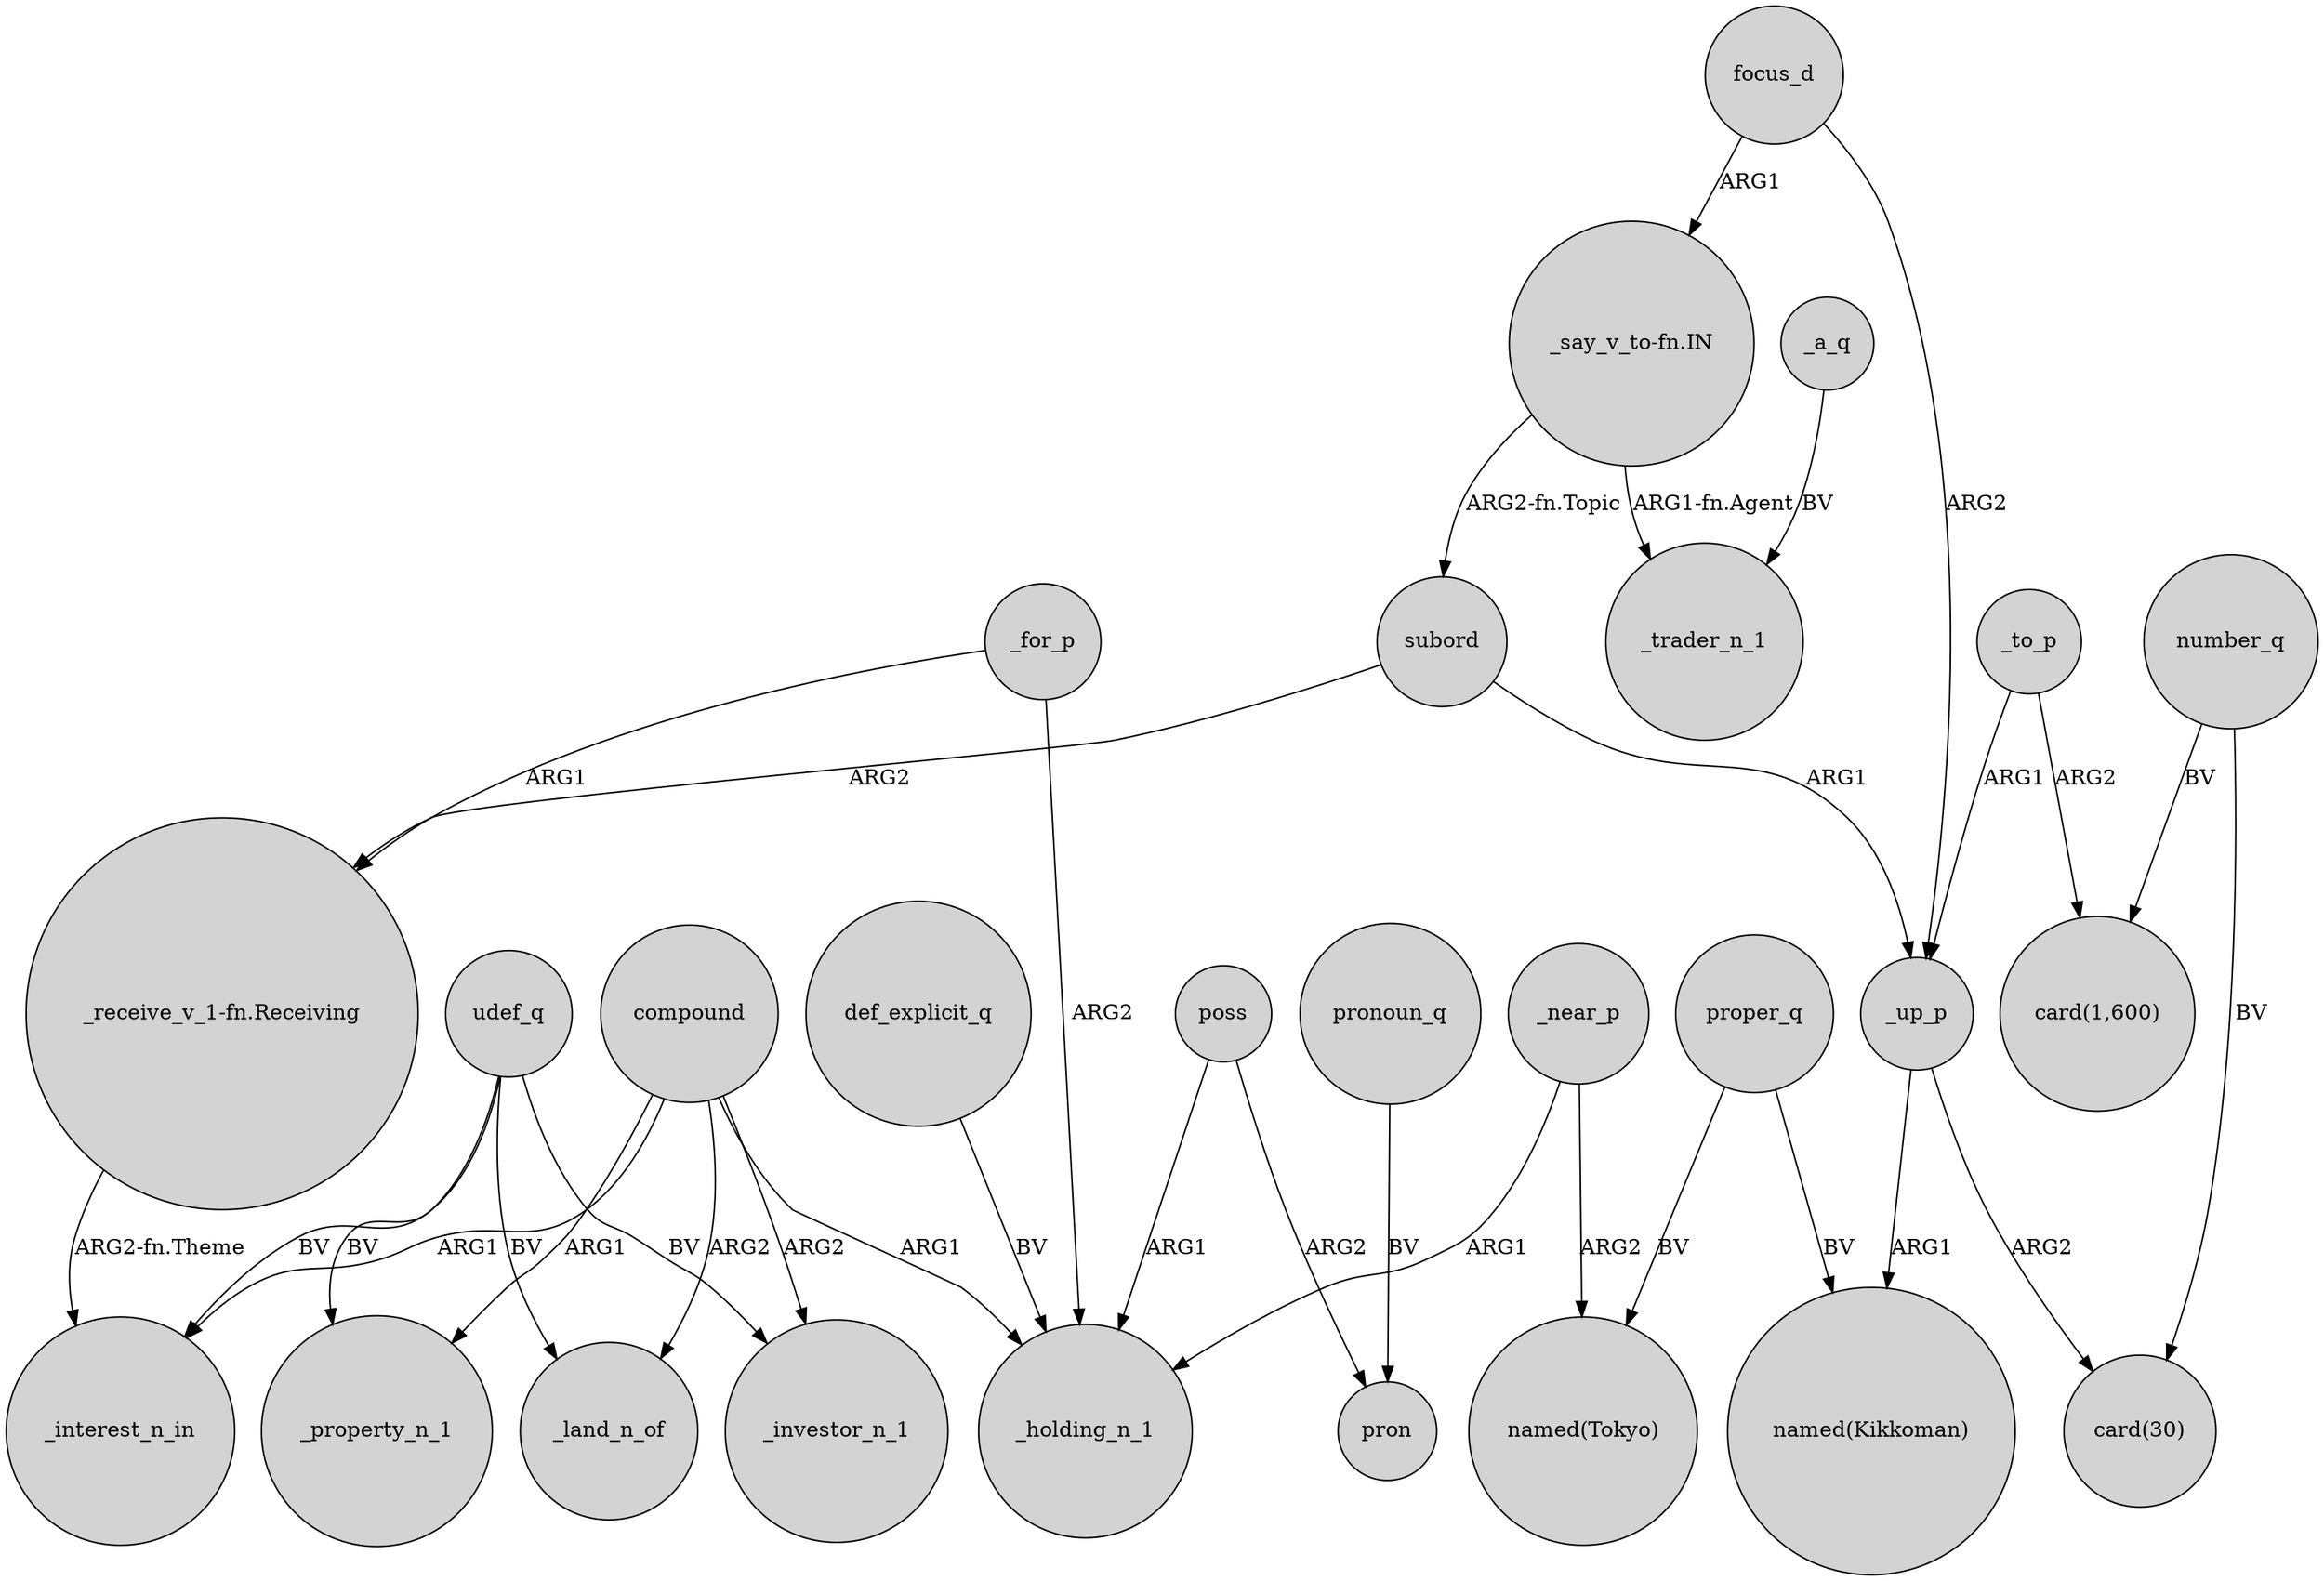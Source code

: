 digraph {
	node [shape=circle style=filled]
	compound -> _property_n_1 [label=ARG1]
	_near_p -> _holding_n_1 [label=ARG1]
	_up_p -> "named(Kikkoman)" [label=ARG1]
	poss -> pron [label=ARG2]
	udef_q -> _investor_n_1 [label=BV]
	_for_p -> _holding_n_1 [label=ARG2]
	compound -> _investor_n_1 [label=ARG2]
	udef_q -> _interest_n_in [label=BV]
	udef_q -> _land_n_of [label=BV]
	proper_q -> "named(Tokyo)" [label=BV]
	compound -> _holding_n_1 [label=ARG1]
	def_explicit_q -> _holding_n_1 [label=BV]
	_to_p -> _up_p [label=ARG1]
	_near_p -> "named(Tokyo)" [label=ARG2]
	pronoun_q -> pron [label=BV]
	subord -> _up_p [label=ARG1]
	compound -> _land_n_of [label=ARG2]
	"_receive_v_1-fn.Receiving" -> _interest_n_in [label="ARG2-fn.Theme"]
	_a_q -> _trader_n_1 [label=BV]
	number_q -> "card(30)" [label=BV]
	udef_q -> _property_n_1 [label=BV]
	"_say_v_to-fn.IN" -> subord [label="ARG2-fn.Topic"]
	proper_q -> "named(Kikkoman)" [label=BV]
	focus_d -> _up_p [label=ARG2]
	_up_p -> "card(30)" [label=ARG2]
	poss -> _holding_n_1 [label=ARG1]
	subord -> "_receive_v_1-fn.Receiving" [label=ARG2]
	compound -> _interest_n_in [label=ARG1]
	_for_p -> "_receive_v_1-fn.Receiving" [label=ARG1]
	number_q -> "card(1,600)" [label=BV]
	_to_p -> "card(1,600)" [label=ARG2]
	focus_d -> "_say_v_to-fn.IN" [label=ARG1]
	"_say_v_to-fn.IN" -> _trader_n_1 [label="ARG1-fn.Agent"]
}
